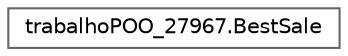 digraph "Graphical Class Hierarchy"
{
 // LATEX_PDF_SIZE
  bgcolor="transparent";
  edge [fontname=Helvetica,fontsize=10,labelfontname=Helvetica,labelfontsize=10];
  node [fontname=Helvetica,fontsize=10,shape=box,height=0.2,width=0.4];
  rankdir="LR";
  Node0 [id="Node000000",label="trabalhoPOO_27967.BestSale",height=0.2,width=0.4,color="grey40", fillcolor="white", style="filled",URL="$classtrabalho_p_o_o__27967_1_1_best_sale.html",tooltip=" "];
}
